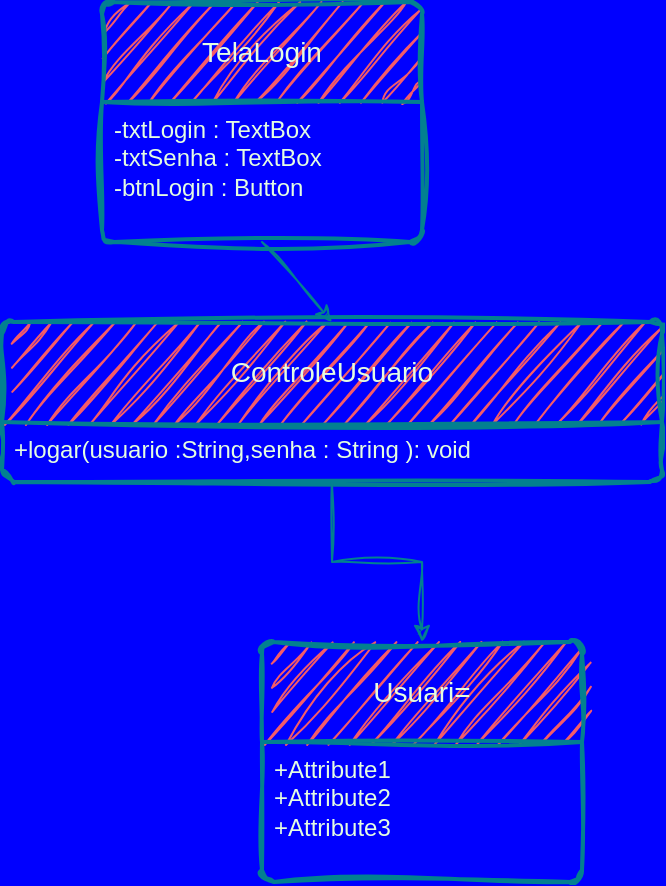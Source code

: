 <mxfile version="21.7.4" type="github">
  <diagram name="Página-1" id="tX32r8Nopxi4Lnu71gso">
    <mxGraphModel dx="536" dy="292" grid="1" gridSize="10" guides="1" tooltips="1" connect="1" arrows="1" fold="1" page="0" pageScale="1" pageWidth="827" pageHeight="1169" background="#0000FF" math="0" shadow="0">
      <root>
        <mxCell id="0" />
        <mxCell id="1" parent="0" />
        <mxCell id="xubouTnhZjZklaxZ2M0s-36" value="TelaLogin" style="swimlane;childLayout=stackLayout;horizontal=1;startSize=50;horizontalStack=0;rounded=1;fontSize=14;fontStyle=0;strokeWidth=2;resizeParent=0;resizeLast=1;shadow=0;dashed=0;align=center;arcSize=4;whiteSpace=wrap;html=1;labelBackgroundColor=none;fillColor=#F45B69;strokeColor=#028090;fontColor=#E4FDE1;sketch=1;curveFitting=1;jiggle=2;" vertex="1" parent="1">
          <mxGeometry x="90" y="40" width="160" height="120" as="geometry">
            <mxRectangle x="150" y="70" width="80" height="50" as="alternateBounds" />
          </mxGeometry>
        </mxCell>
        <mxCell id="xubouTnhZjZklaxZ2M0s-37" value="-txtLogin : TextBox&lt;br&gt;-txtSenha : TextBox&lt;br&gt;-btnLogin : Button" style="align=left;strokeColor=none;fillColor=none;spacingLeft=4;fontSize=12;verticalAlign=top;resizable=0;rotatable=0;part=1;html=1;labelBackgroundColor=none;fontColor=#E4FDE1;sketch=1;curveFitting=1;jiggle=2;rounded=1;" vertex="1" parent="xubouTnhZjZklaxZ2M0s-36">
          <mxGeometry y="50" width="160" height="70" as="geometry" />
        </mxCell>
        <mxCell id="xubouTnhZjZklaxZ2M0s-41" value="Usuari=" style="swimlane;childLayout=stackLayout;horizontal=1;startSize=50;horizontalStack=0;rounded=1;fontSize=14;fontStyle=0;strokeWidth=2;resizeParent=0;resizeLast=1;shadow=0;dashed=0;align=center;arcSize=4;whiteSpace=wrap;html=1;labelBackgroundColor=none;fillColor=#F45B69;strokeColor=#028090;fontColor=#E4FDE1;sketch=1;curveFitting=1;jiggle=2;" vertex="1" parent="1">
          <mxGeometry x="170" y="360" width="160" height="120" as="geometry" />
        </mxCell>
        <mxCell id="xubouTnhZjZklaxZ2M0s-42" value="+Attribute1&#xa;+Attribute2&#xa;+Attribute3" style="align=left;strokeColor=none;fillColor=none;spacingLeft=4;fontSize=12;verticalAlign=top;resizable=0;rotatable=0;part=1;html=1;labelBackgroundColor=none;fontColor=#E4FDE1;sketch=1;curveFitting=1;jiggle=2;rounded=1;" vertex="1" parent="xubouTnhZjZklaxZ2M0s-41">
          <mxGeometry y="50" width="160" height="70" as="geometry" />
        </mxCell>
        <mxCell id="xubouTnhZjZklaxZ2M0s-43" value="ControleUsuario" style="swimlane;childLayout=stackLayout;horizontal=1;startSize=50;horizontalStack=0;rounded=1;fontSize=14;fontStyle=0;strokeWidth=2;resizeParent=0;resizeLast=1;shadow=0;dashed=0;align=center;arcSize=4;whiteSpace=wrap;html=1;labelBackgroundColor=none;fillColor=#F45B69;strokeColor=#028090;fontColor=#E4FDE1;sketch=1;curveFitting=1;jiggle=2;" vertex="1" parent="1">
          <mxGeometry x="40" y="200" width="330" height="80" as="geometry" />
        </mxCell>
        <mxCell id="xubouTnhZjZklaxZ2M0s-44" value="+logar(usuario :String,senha : String ): void" style="align=left;strokeColor=none;fillColor=none;spacingLeft=4;fontSize=12;verticalAlign=top;resizable=0;rotatable=0;part=1;html=1;labelBackgroundColor=none;fontColor=#E4FDE1;sketch=1;curveFitting=1;jiggle=2;rounded=1;" vertex="1" parent="xubouTnhZjZklaxZ2M0s-43">
          <mxGeometry y="50" width="330" height="30" as="geometry" />
        </mxCell>
        <mxCell id="xubouTnhZjZklaxZ2M0s-48" value="" style="endArrow=classic;html=1;rounded=1;exitX=0.5;exitY=1;exitDx=0;exitDy=0;entryX=0.5;entryY=0;entryDx=0;entryDy=0;labelBackgroundColor=none;strokeColor=#028090;fontColor=default;sketch=1;curveFitting=1;jiggle=2;" edge="1" parent="1" source="xubouTnhZjZklaxZ2M0s-36" target="xubouTnhZjZklaxZ2M0s-43">
          <mxGeometry width="50" height="50" relative="1" as="geometry">
            <mxPoint x="250" y="210" as="sourcePoint" />
            <mxPoint x="300" y="160" as="targetPoint" />
          </mxGeometry>
        </mxCell>
        <mxCell id="xubouTnhZjZklaxZ2M0s-49" style="edgeStyle=orthogonalEdgeStyle;rounded=0;sketch=1;hachureGap=4;jiggle=2;curveFitting=1;orthogonalLoop=1;jettySize=auto;html=1;exitX=0.5;exitY=1;exitDx=0;exitDy=0;entryX=0.5;entryY=0;entryDx=0;entryDy=0;strokeColor=#028090;fontFamily=Architects Daughter;fontSource=https%3A%2F%2Ffonts.googleapis.com%2Fcss%3Ffamily%3DArchitects%2BDaughter;fontSize=16;fontColor=#E4FDE1;fillColor=#F45B69;" edge="1" parent="1" source="xubouTnhZjZklaxZ2M0s-44" target="xubouTnhZjZklaxZ2M0s-41">
          <mxGeometry relative="1" as="geometry" />
        </mxCell>
      </root>
    </mxGraphModel>
  </diagram>
</mxfile>
